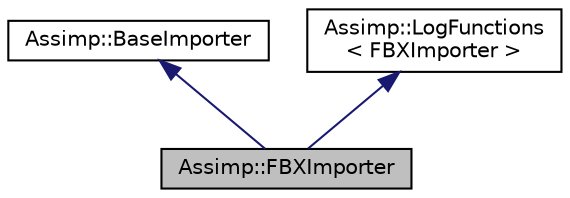 digraph "Assimp::FBXImporter"
{
  edge [fontname="Helvetica",fontsize="10",labelfontname="Helvetica",labelfontsize="10"];
  node [fontname="Helvetica",fontsize="10",shape=record];
  Node1 [label="Assimp::FBXImporter",height=0.2,width=0.4,color="black", fillcolor="grey75", style="filled", fontcolor="black"];
  Node2 -> Node1 [dir="back",color="midnightblue",fontsize="10",style="solid",fontname="Helvetica"];
  Node2 [label="Assimp::BaseImporter",height=0.2,width=0.4,color="black", fillcolor="white", style="filled",URL="$class_assimp_1_1_base_importer.html"];
  Node3 -> Node1 [dir="back",color="midnightblue",fontsize="10",style="solid",fontname="Helvetica"];
  Node3 [label="Assimp::LogFunctions\l\< FBXImporter \>",height=0.2,width=0.4,color="black", fillcolor="white", style="filled",URL="$class_assimp_1_1_log_functions.html"];
}
